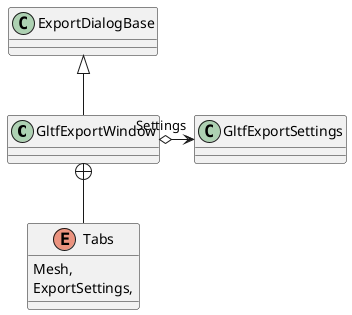 @startuml
class GltfExportWindow {
}
enum Tabs {
    Mesh,
    ExportSettings,
}
ExportDialogBase <|-- GltfExportWindow
GltfExportWindow o-> "Settings" GltfExportSettings
GltfExportWindow +-- Tabs
@enduml
